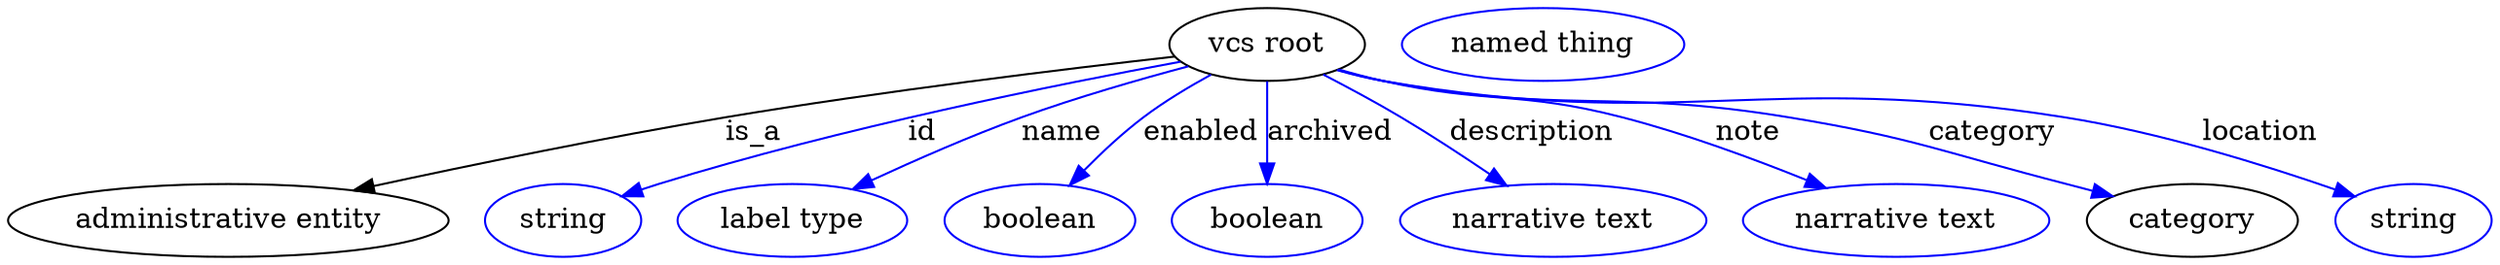 digraph {
	graph [bb="0,0,1219.9,123"];
	node [label="\N"];
	"vcs root"	 [height=0.5,
		label="vcs root",
		pos="619.54,105",
		width=1.336];
	"administrative entity"	 [height=0.5,
		pos="108.54,18",
		width=3.015];
	"vcs root" -> "administrative entity"	 [label=is_a,
		lp="367.54,61.5",
		pos="e,172.53,32.613 573.26,99.743 520.07,93.468 430.24,82.157 353.54,69 295.75,59.088 230.81,45.453 182.31,34.776"];
	id	 [color=blue,
		height=0.5,
		label=string,
		pos="273.54,18",
		width=1.0652];
	"vcs root" -> id	 [color=blue,
		label=id,
		lp="441.54,61.5",
		pos="e,302.7,29.735 575.84,97.308 517.04,86.419 409.55,64.606 320.54,36 317.81,35.123 315.01,34.175 312.2,33.188",
		style=solid];
	name	 [color=blue,
		height=0.5,
		label="label type",
		pos="386.54,18",
		width=1.5707];
	"vcs root" -> name	 [color=blue,
		label=name,
		lp="518.54,61.5",
		pos="e,416.96,33.234 579.85,94.682 556.01,88.117 525.22,78.99 498.54,69 473.96,59.799 447.19,47.687 425.98,37.576",
		style=solid];
	enabled	 [color=blue,
		height=0.5,
		label=boolean,
		pos="507.54,18",
		width=1.2999];
	"vcs root" -> enabled	 [color=blue,
		label=enabled,
		lp="587.04,61.5",
		pos="e,522.65,35.179 591.25,90.282 580.61,84.244 568.65,76.834 558.54,69 548.44,61.169 538.28,51.473 529.72,42.645",
		style=solid];
	archived	 [color=blue,
		height=0.5,
		label=boolean,
		pos="619.54,18",
		width=1.2999];
	"vcs root" -> archived	 [color=blue,
		label=archived,
		lp="651.04,61.5",
		pos="e,619.54,36.003 619.54,86.974 619.54,75.192 619.54,59.561 619.54,46.158",
		style=solid];
	description	 [color=blue,
		height=0.5,
		label="narrative text",
		pos="759.54,18",
		width=2.0943];
	"vcs root" -> description	 [color=blue,
		label=description,
		lp="750.54,61.5",
		pos="e,736.34,35.25 648.32,90.481 660.31,84.186 674.28,76.541 686.54,69 700.45,60.445 715.31,50.267 727.97,41.262",
		style=solid];
	note	 [color=blue,
		height=0.5,
		label="narrative text",
		pos="928.54,18",
		width=2.0943];
	"vcs root" -> note	 [color=blue,
		label=note,
		lp="856.54,61.5",
		pos="e,893.11,34 655.18,92.809 662.21,90.672 669.57,88.618 676.54,87 728.65,74.91 743.82,82.655 795.54,69 825.65,61.051 858.31,48.583 \
883.74,37.966",
		style=solid];
	category	 [height=0.5,
		pos="1073.5,18",
		width=1.4443];
	"vcs root" -> category	 [color=blue,
		label=category,
		lp="979.54,61.5",
		pos="e,1034.2,29.903 654.81,92.562 661.93,90.42 669.42,88.428 676.54,87 764.05,69.46 788.49,83.563 876.54,69 937.91,58.851 952.47,52.14 \
1012.5,36 1016.4,34.966 1020.4,33.865 1024.4,32.738",
		style=solid];
	location	 [color=blue,
		height=0.5,
		label=string,
		pos="1181.5,18",
		width=1.0652];
	"vcs root" -> location	 [color=blue,
		label=location,
		lp="1105.5,61.5",
		pos="e,1152.1,29.714 654.46,92.446 661.68,90.285 669.29,88.315 676.54,87 825,60.068 866.63,93.303 1015.5,69 1060,61.738 1109.2,45.56 \
1142.4,33.358",
		style=solid];
	"named thing_category"	 [color=blue,
		height=0.5,
		label="named thing",
		pos="755.54,105",
		width=1.9318];
}
